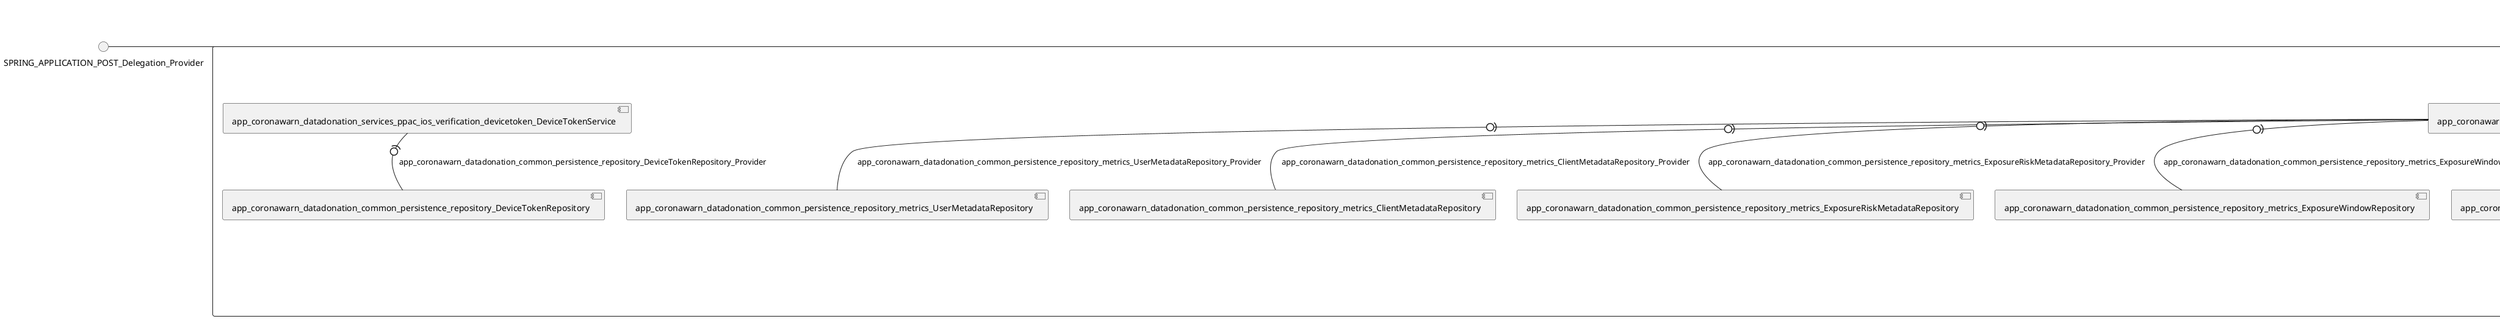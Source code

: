 @startuml
skinparam fixCircleLabelOverlapping true
skinparam componentStyle uml2
() SPRING_APPLICATION_POST_Delegation_Provider
() SPRING_APPLICATION_dat_POST_2_Delegation_Provider
() SPRING_APPLICATION_dat_POST_Delegation_Provider
() SPRING_APPLICATION_delete_DELETE_Delegation_Provider
() SPRING_APPLICATION_els_POST_2_Delegation_Provider
() SPRING_APPLICATION_els_POST_3_Delegation_Provider
() SPRING_APPLICATION_els_POST_Delegation_Provider
() SPRING_APPLICATION_gen_els_GET_Delegation_Provider
() SPRING_APPLICATION_gen_otp_GET_Delegation_Provider
() SPRING_APPLICATION_gen_srs_GET_Delegation_Provider
() SPRING_APPLICATION_otp_POST_2_Delegation_Provider
() SPRING_APPLICATION_otp_POST_3_Delegation_Provider
() SPRING_APPLICATION_otp_POST_Delegation_Provider
() SPRING_APPLICATION_srs_POST_2_Delegation_Provider
() SPRING_APPLICATION_srs_POST_3_Delegation_Provider
() SPRING_APPLICATION_srs_POST_Delegation_Provider
rectangle System {
[app_coronawarn_datadonation_common_persistence_repository_AndroidIdRepository] [[corona-warn-app-cwa-ppa-server.repository#_qLpM4DfYEe-0w5u3shHr6w]]
[app_coronawarn_datadonation_common_persistence_repository_DeviceTokenRepository] [[corona-warn-app-cwa-ppa-server.repository#_qLpM4DfYEe-0w5u3shHr6w]]
[app_coronawarn_datadonation_common_persistence_repository_metrics_ClientMetadataRepository] [[corona-warn-app-cwa-ppa-server.repository#_qLpM4DfYEe-0w5u3shHr6w]]
[app_coronawarn_datadonation_common_persistence_repository_metrics_ExposureRiskMetadataRepository] [[corona-warn-app-cwa-ppa-server.repository#_qLpM4DfYEe-0w5u3shHr6w]]
[app_coronawarn_datadonation_common_persistence_repository_metrics_ExposureWindowRepository] [[corona-warn-app-cwa-ppa-server.repository#_qLpM4DfYEe-0w5u3shHr6w]]
[app_coronawarn_datadonation_common_persistence_repository_metrics_ExposureWindowTestResultsRepository] [[corona-warn-app-cwa-ppa-server.repository#_qLpM4DfYEe-0w5u3shHr6w]]
[app_coronawarn_datadonation_common_persistence_repository_metrics_KeySubmissionMetadataWithClientMetadataRepository] [[corona-warn-app-cwa-ppa-server.repository#_qLpM4DfYEe-0w5u3shHr6w]]
[app_coronawarn_datadonation_common_persistence_repository_metrics_KeySubmissionMetadataWithUserMetadataRepository] [[corona-warn-app-cwa-ppa-server.repository#_qLpM4DfYEe-0w5u3shHr6w]]
[app_coronawarn_datadonation_common_persistence_repository_metrics_SummarizedExposureWindowsWithUserMetadataRepository] [[corona-warn-app-cwa-ppa-server.repository#_qLpM4DfYEe-0w5u3shHr6w]]
[app_coronawarn_datadonation_common_persistence_repository_metrics_TestResultMetadataRepository] [[corona-warn-app-cwa-ppa-server.repository#_qLpM4DfYEe-0w5u3shHr6w]]
[app_coronawarn_datadonation_common_persistence_repository_metrics_UserMetadataRepository] [[corona-warn-app-cwa-ppa-server.repository#_qLpM4DfYEe-0w5u3shHr6w]]
[app_coronawarn_datadonation_common_persistence_repository_ppac_android_SaltRepository] [[corona-warn-app-cwa-ppa-server.repository#_qLpM4DfYEe-0w5u3shHr6w]]
[app_coronawarn_datadonation_common_persistence_service_AndroidIdService] [[corona-warn-app-cwa-ppa-server.repository#_qLpM4DfYEe-0w5u3shHr6w]]
[app_coronawarn_datadonation_common_persistence_service_ElsOtpService] [[corona-warn-app-cwa-ppa-server.repository#_qLpM4DfYEe-0w5u3shHr6w]]
[app_coronawarn_datadonation_common_persistence_service_OtpService] [[corona-warn-app-cwa-ppa-server.repository#_qLpM4DfYEe-0w5u3shHr6w]]
[app_coronawarn_datadonation_common_persistence_service_PpaDataService] [[corona-warn-app-cwa-ppa-server.repository#_qLpM4DfYEe-0w5u3shHr6w]]
[app_coronawarn_datadonation_common_persistence_service_SaltService] [[corona-warn-app-cwa-ppa-server.repository#_qLpM4DfYEe-0w5u3shHr6w]]
[app_coronawarn_datadonation_common_persistence_service_SrsOtpService] [[corona-warn-app-cwa-ppa-server.repository#_qLpM4DfYEe-0w5u3shHr6w]]
[app_coronawarn_datadonation_services_edus_otp_GenerateOtpController] [[corona-warn-app-cwa-ppa-server.repository#_qLpM4DfYEe-0w5u3shHr6w]]
[app_coronawarn_datadonation_services_edus_otp_OtpController] [[corona-warn-app-cwa-ppa-server.repository#_qLpM4DfYEe-0w5u3shHr6w]]
[app_coronawarn_datadonation_services_els_otp_ElsOtpController] [[corona-warn-app-cwa-ppa-server.repository#_qLpM4DfYEe-0w5u3shHr6w]]
[app_coronawarn_datadonation_services_els_otp_GenerateElsOtpController] [[corona-warn-app-cwa-ppa-server.repository#_qLpM4DfYEe-0w5u3shHr6w]]
[app_coronawarn_datadonation_services_ppac_android_attestation_DeviceAttestationVerifier] [[corona-warn-app-cwa-ppa-server.repository#_qLpM4DfYEe-0w5u3shHr6w]]
[app_coronawarn_datadonation_services_ppac_android_attestation_ProdAndroidIdVerificationStrategy] [[corona-warn-app-cwa-ppa-server.repository#_qLpM4DfYEe-0w5u3shHr6w]]
[app_coronawarn_datadonation_services_ppac_android_attestation_ProdSrsRateLimitVerificationStrategy] [[corona-warn-app-cwa-ppa-server.repository#_qLpM4DfYEe-0w5u3shHr6w]]
[app_coronawarn_datadonation_services_ppac_android_attestation_TestSrsRateLimitVerificationStrategy] [[corona-warn-app-cwa-ppa-server.repository#_qLpM4DfYEe-0w5u3shHr6w]]
[app_coronawarn_datadonation_services_ppac_android_controller_AndroidController] [[corona-warn-app-cwa-ppa-server.repository#_qLpM4DfYEe-0w5u3shHr6w]]
[app_coronawarn_datadonation_services_ppac_android_controller_DeleteSaltController] [[corona-warn-app-cwa-ppa-server.repository#_qLpM4DfYEe-0w5u3shHr6w]]
[app_coronawarn_datadonation_services_ppac_android_controller_PpaDataRequestAndroidConverter] [[corona-warn-app-cwa-ppa-server.repository#_qLpM4DfYEe-0w5u3shHr6w]]
[app_coronawarn_datadonation_services_ppac_android_controller_validation_PpaDataRequestAndroidValidator] [[corona-warn-app-cwa-ppa-server.repository#_qLpM4DfYEe-0w5u3shHr6w]]
[app_coronawarn_datadonation_services_ppac_commons_FakeRequestController] [[corona-warn-app-cwa-ppa-server.repository#_qLpM4DfYEe-0w5u3shHr6w]]
[app_coronawarn_datadonation_services_ppac_ios_controller_IosController] [[corona-warn-app-cwa-ppa-server.repository#_qLpM4DfYEe-0w5u3shHr6w]]
[app_coronawarn_datadonation_services_ppac_ios_controller_PpaDataRequestIosConverter] [[corona-warn-app-cwa-ppa-server.repository#_qLpM4DfYEe-0w5u3shHr6w]]
[app_coronawarn_datadonation_services_ppac_ios_verification_PpacProcessor] [[corona-warn-app-cwa-ppa-server.repository#_qLpM4DfYEe-0w5u3shHr6w]]
[app_coronawarn_datadonation_services_ppac_ios_verification_devicetoken_DeviceTokenService] [[corona-warn-app-cwa-ppa-server.repository#_qLpM4DfYEe-0w5u3shHr6w]]
[app_coronawarn_datadonation_services_ppac_otp_GenerateSrsOtpController] [[corona-warn-app-cwa-ppa-server.repository#_qLpM4DfYEe-0w5u3shHr6w]]
[app_coronawarn_datadonation_services_srs_otp_SrsOtpController] [[corona-warn-app-cwa-ppa-server.repository#_qLpM4DfYEe-0w5u3shHr6w]]
port SPRING_APPLICATION_POST_Provider
SPRING_APPLICATION_POST_Delegation_Provider - SPRING_APPLICATION_POST_Provider
SPRING_APPLICATION_POST_Provider - [app_coronawarn_datadonation_services_ppac_commons_FakeRequestController]
port SPRING_APPLICATION_dat_POST_2_Provider
SPRING_APPLICATION_dat_POST_2_Delegation_Provider - SPRING_APPLICATION_dat_POST_2_Provider
SPRING_APPLICATION_dat_POST_2_Provider - [app_coronawarn_datadonation_services_ppac_ios_controller_IosController]
port SPRING_APPLICATION_dat_POST_Provider
SPRING_APPLICATION_dat_POST_Delegation_Provider - SPRING_APPLICATION_dat_POST_Provider
SPRING_APPLICATION_dat_POST_Provider - [app_coronawarn_datadonation_services_ppac_android_controller_AndroidController]
port SPRING_APPLICATION_delete_DELETE_Provider
SPRING_APPLICATION_delete_DELETE_Delegation_Provider - SPRING_APPLICATION_delete_DELETE_Provider
SPRING_APPLICATION_delete_DELETE_Provider - [app_coronawarn_datadonation_services_ppac_android_controller_DeleteSaltController]
port SPRING_APPLICATION_els_POST_2_Provider
SPRING_APPLICATION_els_POST_2_Delegation_Provider - SPRING_APPLICATION_els_POST_2_Provider
SPRING_APPLICATION_els_POST_2_Provider - [app_coronawarn_datadonation_services_els_otp_ElsOtpController]
port SPRING_APPLICATION_els_POST_3_Provider
SPRING_APPLICATION_els_POST_3_Delegation_Provider - SPRING_APPLICATION_els_POST_3_Provider
SPRING_APPLICATION_els_POST_3_Provider - [app_coronawarn_datadonation_services_ppac_ios_controller_IosController]
port SPRING_APPLICATION_els_POST_Provider
SPRING_APPLICATION_els_POST_Delegation_Provider - SPRING_APPLICATION_els_POST_Provider
SPRING_APPLICATION_els_POST_Provider - [app_coronawarn_datadonation_services_ppac_android_controller_AndroidController]
port SPRING_APPLICATION_gen_els_GET_Provider
SPRING_APPLICATION_gen_els_GET_Delegation_Provider - SPRING_APPLICATION_gen_els_GET_Provider
SPRING_APPLICATION_gen_els_GET_Provider - [app_coronawarn_datadonation_services_els_otp_GenerateElsOtpController]
port SPRING_APPLICATION_gen_otp_GET_Provider
SPRING_APPLICATION_gen_otp_GET_Delegation_Provider - SPRING_APPLICATION_gen_otp_GET_Provider
SPRING_APPLICATION_gen_otp_GET_Provider - [app_coronawarn_datadonation_services_edus_otp_GenerateOtpController]
port SPRING_APPLICATION_gen_srs_GET_Provider
SPRING_APPLICATION_gen_srs_GET_Delegation_Provider - SPRING_APPLICATION_gen_srs_GET_Provider
SPRING_APPLICATION_gen_srs_GET_Provider - [app_coronawarn_datadonation_services_ppac_otp_GenerateSrsOtpController]
port SPRING_APPLICATION_otp_POST_2_Provider
SPRING_APPLICATION_otp_POST_2_Delegation_Provider - SPRING_APPLICATION_otp_POST_2_Provider
SPRING_APPLICATION_otp_POST_2_Provider - [app_coronawarn_datadonation_services_ppac_android_controller_AndroidController]
port SPRING_APPLICATION_otp_POST_3_Provider
SPRING_APPLICATION_otp_POST_3_Delegation_Provider - SPRING_APPLICATION_otp_POST_3_Provider
SPRING_APPLICATION_otp_POST_3_Provider - [app_coronawarn_datadonation_services_ppac_ios_controller_IosController]
port SPRING_APPLICATION_otp_POST_Provider
SPRING_APPLICATION_otp_POST_Delegation_Provider - SPRING_APPLICATION_otp_POST_Provider
SPRING_APPLICATION_otp_POST_Provider - [app_coronawarn_datadonation_services_edus_otp_OtpController]
port SPRING_APPLICATION_srs_POST_2_Provider
SPRING_APPLICATION_srs_POST_2_Delegation_Provider - SPRING_APPLICATION_srs_POST_2_Provider
SPRING_APPLICATION_srs_POST_2_Provider - [app_coronawarn_datadonation_services_srs_otp_SrsOtpController]
port SPRING_APPLICATION_srs_POST_3_Provider
SPRING_APPLICATION_srs_POST_3_Delegation_Provider - SPRING_APPLICATION_srs_POST_3_Provider
SPRING_APPLICATION_srs_POST_3_Provider - [app_coronawarn_datadonation_services_ppac_android_controller_AndroidController]
port SPRING_APPLICATION_srs_POST_Provider
SPRING_APPLICATION_srs_POST_Delegation_Provider - SPRING_APPLICATION_srs_POST_Provider
SPRING_APPLICATION_srs_POST_Provider - [app_coronawarn_datadonation_services_ppac_ios_controller_IosController]
[app_coronawarn_datadonation_common_persistence_service_AndroidIdService] -(0- [app_coronawarn_datadonation_common_persistence_repository_AndroidIdRepository] : app_coronawarn_datadonation_common_persistence_repository_AndroidIdRepository_Provider
[app_coronawarn_datadonation_services_ppac_ios_verification_devicetoken_DeviceTokenService] -(0- [app_coronawarn_datadonation_common_persistence_repository_DeviceTokenRepository] : app_coronawarn_datadonation_common_persistence_repository_DeviceTokenRepository_Provider
[app_coronawarn_datadonation_common_persistence_service_PpaDataService] -(0- [app_coronawarn_datadonation_common_persistence_repository_metrics_ClientMetadataRepository] : app_coronawarn_datadonation_common_persistence_repository_metrics_ClientMetadataRepository_Provider
[app_coronawarn_datadonation_common_persistence_service_PpaDataService] -(0- [app_coronawarn_datadonation_common_persistence_repository_metrics_ExposureRiskMetadataRepository] : app_coronawarn_datadonation_common_persistence_repository_metrics_ExposureRiskMetadataRepository_Provider
[app_coronawarn_datadonation_common_persistence_service_PpaDataService] -(0- [app_coronawarn_datadonation_common_persistence_repository_metrics_ExposureWindowRepository] : app_coronawarn_datadonation_common_persistence_repository_metrics_ExposureWindowRepository_Provider
[app_coronawarn_datadonation_common_persistence_service_PpaDataService] -(0- [app_coronawarn_datadonation_common_persistence_repository_metrics_ExposureWindowTestResultsRepository] : app_coronawarn_datadonation_common_persistence_repository_metrics_ExposureWindowTestResultsRepository_Provider
[app_coronawarn_datadonation_common_persistence_service_PpaDataService] -(0- [app_coronawarn_datadonation_common_persistence_repository_metrics_KeySubmissionMetadataWithClientMetadataRepository] : app_coronawarn_datadonation_common_persistence_repository_metrics_KeySubmissionMetadataWithClientMetadataRepository_Provider
[app_coronawarn_datadonation_common_persistence_service_PpaDataService] -(0- [app_coronawarn_datadonation_common_persistence_repository_metrics_KeySubmissionMetadataWithUserMetadataRepository] : app_coronawarn_datadonation_common_persistence_repository_metrics_KeySubmissionMetadataWithUserMetadataRepository_Provider
[app_coronawarn_datadonation_common_persistence_service_PpaDataService] -(0- [app_coronawarn_datadonation_common_persistence_repository_metrics_SummarizedExposureWindowsWithUserMetadataRepository] : app_coronawarn_datadonation_common_persistence_repository_metrics_SummarizedExposureWindowsWithUserMetadataRepository_Provider
[app_coronawarn_datadonation_common_persistence_service_PpaDataService] -(0- [app_coronawarn_datadonation_common_persistence_repository_metrics_TestResultMetadataRepository] : app_coronawarn_datadonation_common_persistence_repository_metrics_TestResultMetadataRepository_Provider
[app_coronawarn_datadonation_common_persistence_service_PpaDataService] -(0- [app_coronawarn_datadonation_common_persistence_repository_metrics_UserMetadataRepository] : app_coronawarn_datadonation_common_persistence_repository_metrics_UserMetadataRepository_Provider
[app_coronawarn_datadonation_common_persistence_service_SaltService] -(0- [app_coronawarn_datadonation_common_persistence_repository_ppac_android_SaltRepository] : app_coronawarn_datadonation_common_persistence_repository_ppac_android_SaltRepository_Provider
[app_coronawarn_datadonation_services_ppac_android_controller_AndroidController] -(0- [app_coronawarn_datadonation_common_persistence_service_AndroidIdService] : app_coronawarn_datadonation_common_persistence_service_AndroidIdService_Provider
[app_coronawarn_datadonation_services_els_otp_GenerateElsOtpController] -(0- [app_coronawarn_datadonation_common_persistence_service_ElsOtpService] : app_coronawarn_datadonation_common_persistence_service_ElsOtpService_Provider
[app_coronawarn_datadonation_services_edus_otp_GenerateOtpController] -(0- [app_coronawarn_datadonation_common_persistence_service_OtpService] : app_coronawarn_datadonation_common_persistence_service_OtpService_Provider
[app_coronawarn_datadonation_services_ppac_android_controller_DeleteSaltController] -(0- [app_coronawarn_datadonation_common_persistence_service_SaltService] : app_coronawarn_datadonation_common_persistence_service_SaltService_Provider
[app_coronawarn_datadonation_services_ppac_otp_GenerateSrsOtpController] -(0- [app_coronawarn_datadonation_common_persistence_service_SrsOtpService] : app_coronawarn_datadonation_common_persistence_service_SrsOtpService_Provider
[app_coronawarn_datadonation_services_ppac_android_controller_AndroidController] -(0- [app_coronawarn_datadonation_services_ppac_android_attestation_ProdAndroidIdVerificationStrategy] : app_coronawarn_datadonation_services_ppac_android_attestation_AndroidIdVerificationStrategy_Provider
[app_coronawarn_datadonation_services_ppac_android_controller_AndroidController] -(0- [app_coronawarn_datadonation_services_ppac_android_attestation_DeviceAttestationVerifier] : app_coronawarn_datadonation_services_ppac_android_attestation_DeviceAttestationVerifier_Provider
[app_coronawarn_datadonation_services_ppac_android_controller_AndroidController] -(0- [app_coronawarn_datadonation_services_ppac_android_attestation_TestSrsRateLimitVerificationStrategy] : app_coronawarn_datadonation_services_ppac_android_attestation_SrsRateLimitVerificationStrategy_Provider
[app_coronawarn_datadonation_services_ppac_android_controller_AndroidController] -(0- [app_coronawarn_datadonation_services_ppac_android_attestation_ProdSrsRateLimitVerificationStrategy] : app_coronawarn_datadonation_services_ppac_android_attestation_SrsRateLimitVerificationStrategy_Provider
[app_coronawarn_datadonation_services_ppac_android_controller_AndroidController] -(0- [app_coronawarn_datadonation_services_ppac_android_controller_PpaDataRequestAndroidConverter] : app_coronawarn_datadonation_services_ppac_android_controller_PpaDataRequestAndroidConverter_Provider
[app_coronawarn_datadonation_services_ppac_android_controller_AndroidController] -(0- [app_coronawarn_datadonation_services_ppac_android_controller_validation_PpaDataRequestAndroidValidator] : app_coronawarn_datadonation_services_ppac_android_controller_validation_PpaDataRequestAndroidValidator_Provider
[app_coronawarn_datadonation_services_ppac_ios_controller_IosController] -(0- [app_coronawarn_datadonation_services_ppac_ios_controller_PpaDataRequestIosConverter] : app_coronawarn_datadonation_services_ppac_ios_controller_PpaDataRequestIosConverter_Provider
[app_coronawarn_datadonation_services_ppac_ios_controller_IosController] -(0- [app_coronawarn_datadonation_services_ppac_ios_verification_PpacProcessor] : app_coronawarn_datadonation_services_ppac_ios_verification_PpacProcessor_Provider
}

@enduml

